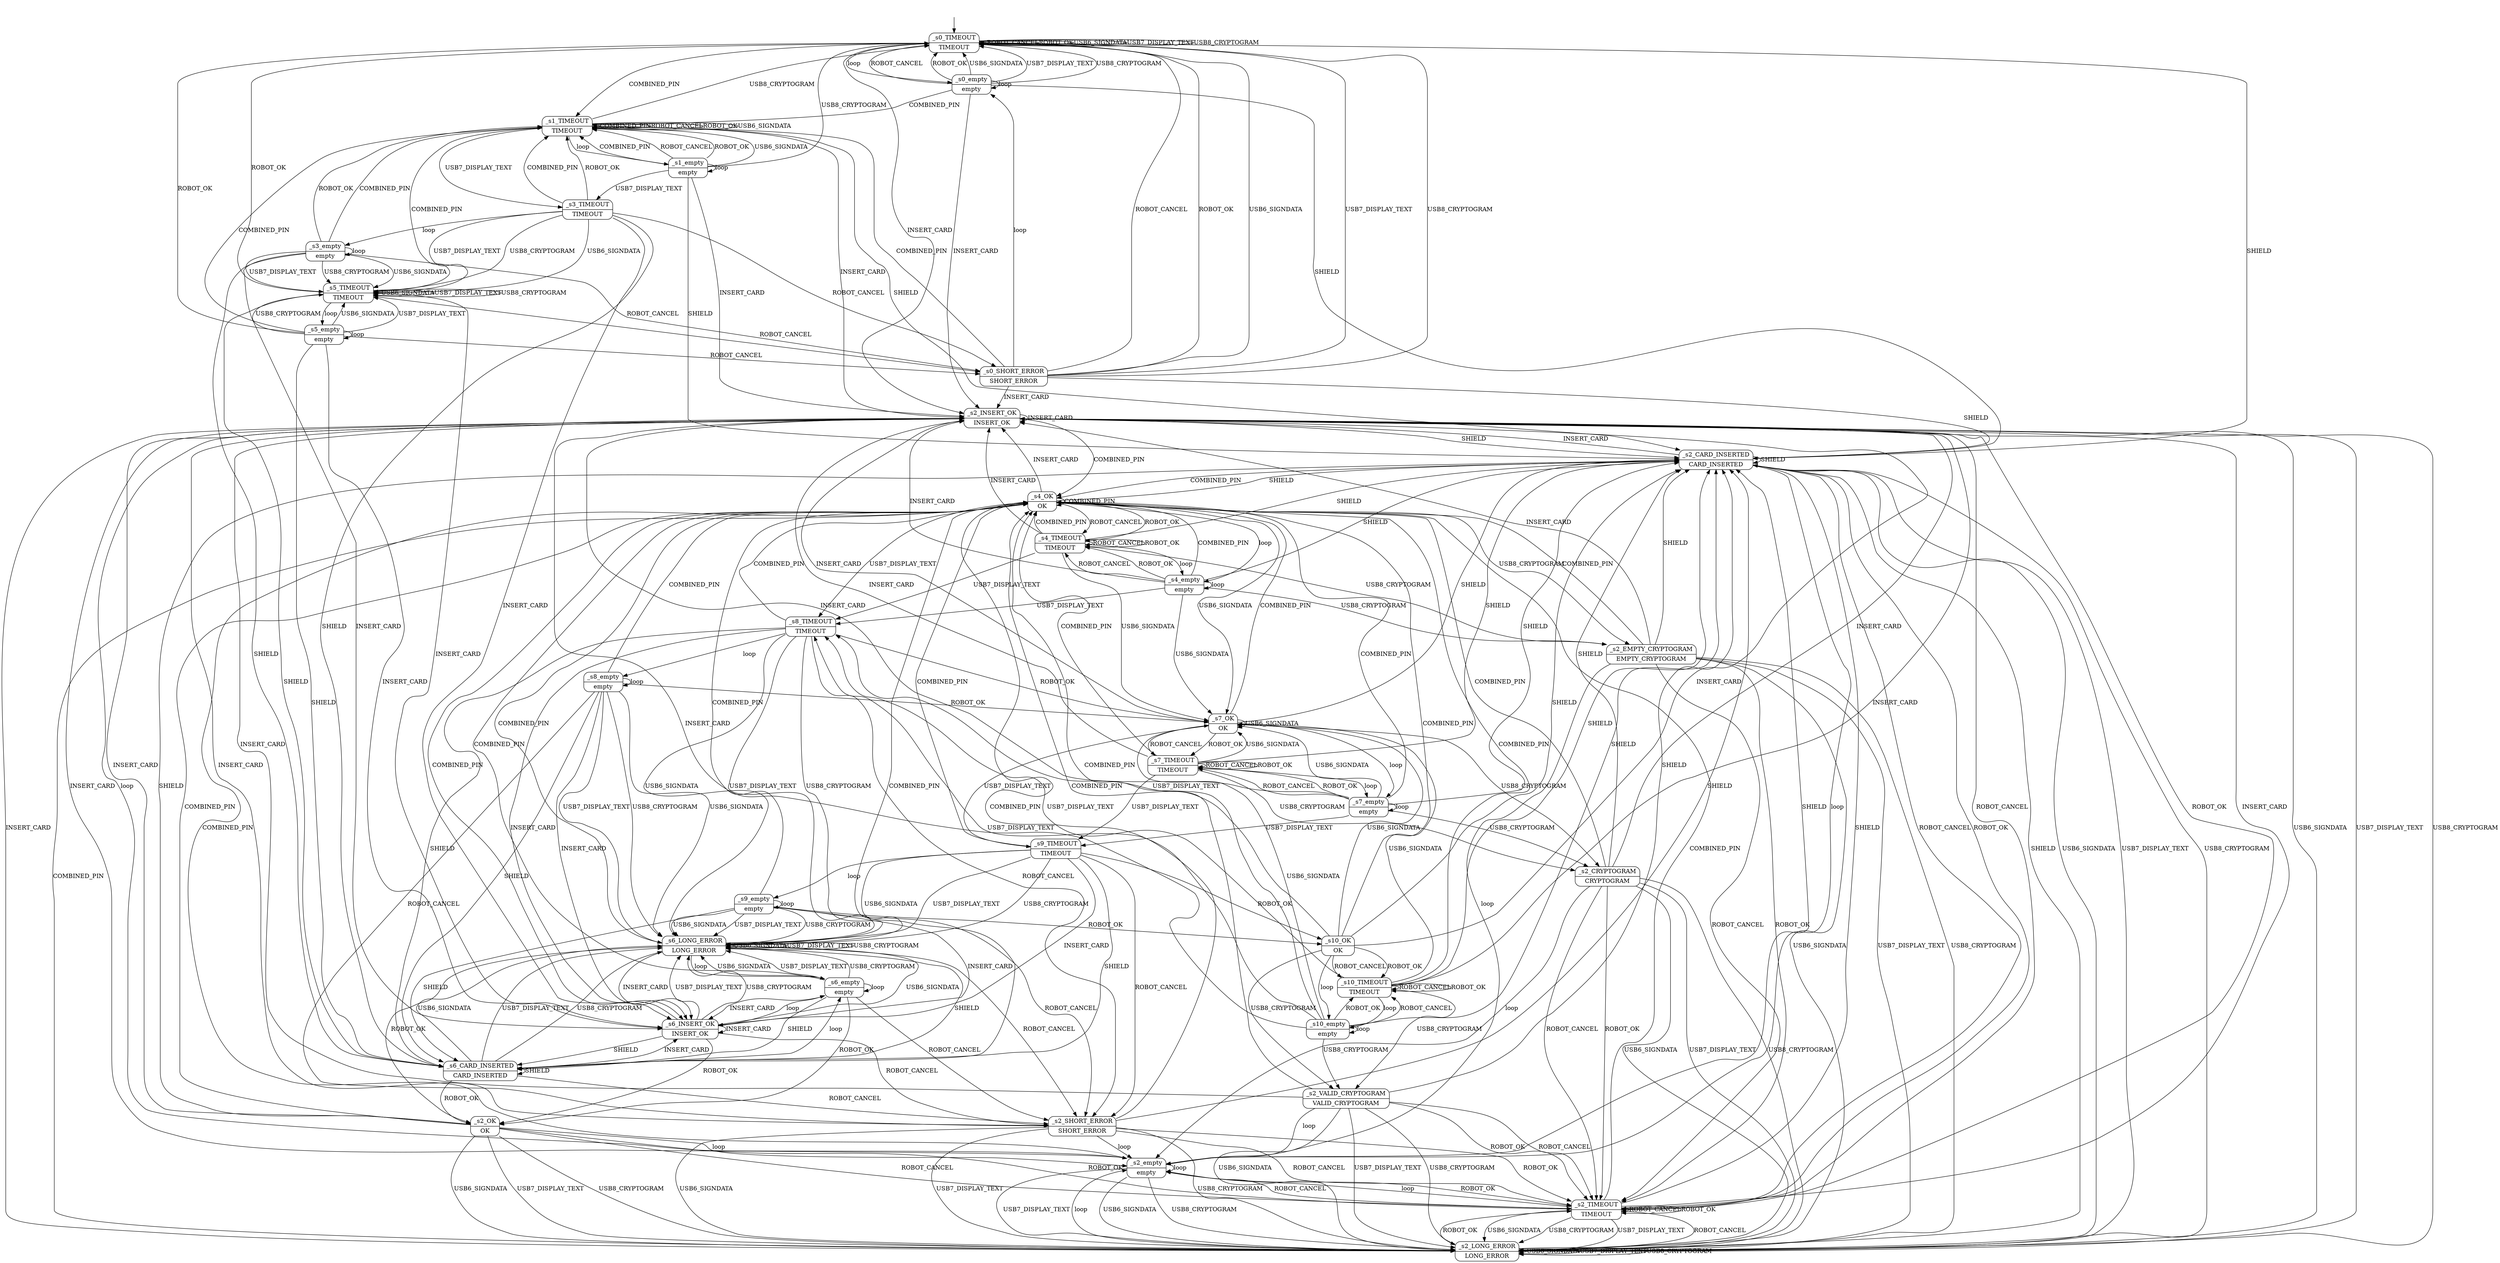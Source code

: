 digraph g {

    __start0 [label="" shape="none"]
    __start0 -> _s0_TIMEOUT

    _s0_SHORT_ERROR [label="{ _s0_SHORT_ERROR | SHORT_ERROR }" shape="record" style="rounded"]
    _s0_TIMEOUT [label="{ _s0_TIMEOUT | TIMEOUT }" shape="record" style="rounded"]
    _s0_empty [label="{ _s0_empty | empty }" shape="record" style="rounded"]
    _s10_OK [label="{ _s10_OK | OK }" shape="record" style="rounded"]
    _s10_TIMEOUT [label="{ _s10_TIMEOUT | TIMEOUT }" shape="record" style="rounded"]
    _s10_empty [label="{ _s10_empty | empty }" shape="record" style="rounded"]
    _s1_TIMEOUT [label="{ _s1_TIMEOUT | TIMEOUT }" shape="record" style="rounded"]
    _s1_empty [label="{ _s1_empty | empty }" shape="record" style="rounded"]
    _s2_CARD_INSERTED [label="{ _s2_CARD_INSERTED | CARD_INSERTED }" shape="record" style="rounded"]
    _s2_CRYPTOGRAM [label="{ _s2_CRYPTOGRAM | CRYPTOGRAM }" shape="record" style="rounded"]
    _s2_EMPTY_CRYPTOGRAM [label="{ _s2_EMPTY_CRYPTOGRAM | EMPTY_CRYPTOGRAM }" shape="record" style="rounded"]
    _s2_INSERT_OK [label="{ _s2_INSERT_OK | INSERT_OK }" shape="record" style="rounded"]
    _s2_LONG_ERROR [label="{ _s2_LONG_ERROR | LONG_ERROR }" shape="record" style="rounded"]
    _s2_OK [label="{ _s2_OK | OK }" shape="record" style="rounded"]
    _s2_SHORT_ERROR [label="{ _s2_SHORT_ERROR | SHORT_ERROR }" shape="record" style="rounded"]
    _s2_TIMEOUT [label="{ _s2_TIMEOUT | TIMEOUT }" shape="record" style="rounded"]
    _s2_VALID_CRYPTOGRAM [label="{ _s2_VALID_CRYPTOGRAM | VALID_CRYPTOGRAM }" shape="record" style="rounded"]
    _s2_empty [label="{ _s2_empty | empty }" shape="record" style="rounded"]
    _s3_TIMEOUT [label="{ _s3_TIMEOUT | TIMEOUT }" shape="record" style="rounded"]
    _s3_empty [label="{ _s3_empty | empty }" shape="record" style="rounded"]
    _s4_OK [label="{ _s4_OK | OK }" shape="record" style="rounded"]
    _s4_TIMEOUT [label="{ _s4_TIMEOUT | TIMEOUT }" shape="record" style="rounded"]
    _s4_empty [label="{ _s4_empty | empty }" shape="record" style="rounded"]
    _s5_TIMEOUT [label="{ _s5_TIMEOUT | TIMEOUT }" shape="record" style="rounded"]
    _s5_empty [label="{ _s5_empty | empty }" shape="record" style="rounded"]
    _s6_CARD_INSERTED [label="{ _s6_CARD_INSERTED | CARD_INSERTED }" shape="record" style="rounded"]
    _s6_INSERT_OK [label="{ _s6_INSERT_OK | INSERT_OK }" shape="record" style="rounded"]
    _s6_LONG_ERROR [label="{ _s6_LONG_ERROR | LONG_ERROR }" shape="record" style="rounded"]
    _s6_empty [label="{ _s6_empty | empty }" shape="record" style="rounded"]
    _s7_OK [label="{ _s7_OK | OK }" shape="record" style="rounded"]
    _s7_TIMEOUT [label="{ _s7_TIMEOUT | TIMEOUT }" shape="record" style="rounded"]
    _s7_empty [label="{ _s7_empty | empty }" shape="record" style="rounded"]
    _s8_TIMEOUT [label="{ _s8_TIMEOUT | TIMEOUT }" shape="record" style="rounded"]
    _s8_empty [label="{ _s8_empty | empty }" shape="record" style="rounded"]
    _s9_TIMEOUT [label="{ _s9_TIMEOUT | TIMEOUT }" shape="record" style="rounded"]
    _s9_empty [label="{ _s9_empty | empty }" shape="record" style="rounded"]

    _s0_SHORT_ERROR -> _s0_TIMEOUT  [label="ROBOT_CANCEL"]
    _s0_SHORT_ERROR -> _s0_TIMEOUT  [label="ROBOT_OK"]
    _s0_SHORT_ERROR -> _s0_TIMEOUT  [label="USB6_SIGNDATA"]
    _s0_SHORT_ERROR -> _s0_TIMEOUT  [label="USB7_DISPLAY_TEXT"]
    _s0_SHORT_ERROR -> _s0_TIMEOUT  [label="USB8_CRYPTOGRAM"]
    _s0_SHORT_ERROR -> _s0_empty  [label="loop"]
    _s0_SHORT_ERROR -> _s1_TIMEOUT  [label="COMBINED_PIN"]
    _s0_SHORT_ERROR -> _s2_CARD_INSERTED  [label="SHIELD"]
    _s0_SHORT_ERROR -> _s2_INSERT_OK  [label="INSERT_CARD"]
    _s0_TIMEOUT -> _s0_TIMEOUT  [label="ROBOT_CANCEL"]
    _s0_TIMEOUT -> _s0_TIMEOUT  [label="ROBOT_OK"]
    _s0_TIMEOUT -> _s0_TIMEOUT  [label="USB6_SIGNDATA"]
    _s0_TIMEOUT -> _s0_TIMEOUT  [label="USB7_DISPLAY_TEXT"]
    _s0_TIMEOUT -> _s0_TIMEOUT  [label="USB8_CRYPTOGRAM"]
    _s0_TIMEOUT -> _s0_empty  [label="loop"]
    _s0_TIMEOUT -> _s1_TIMEOUT  [label="COMBINED_PIN"]
    _s0_TIMEOUT -> _s2_CARD_INSERTED  [label="SHIELD"]
    _s0_TIMEOUT -> _s2_INSERT_OK  [label="INSERT_CARD"]
    _s0_empty -> _s0_TIMEOUT  [label="ROBOT_CANCEL"]
    _s0_empty -> _s0_TIMEOUT  [label="ROBOT_OK"]
    _s0_empty -> _s0_TIMEOUT  [label="USB6_SIGNDATA"]
    _s0_empty -> _s0_TIMEOUT  [label="USB7_DISPLAY_TEXT"]
    _s0_empty -> _s0_TIMEOUT  [label="USB8_CRYPTOGRAM"]
    _s0_empty -> _s0_empty  [label="loop"]
    _s0_empty -> _s1_TIMEOUT  [label="COMBINED_PIN"]
    _s0_empty -> _s2_CARD_INSERTED  [label="SHIELD"]
    _s0_empty -> _s2_INSERT_OK  [label="INSERT_CARD"]
    _s10_OK -> _s10_TIMEOUT  [label="ROBOT_CANCEL"]
    _s10_OK -> _s10_TIMEOUT  [label="ROBOT_OK"]
    _s10_OK -> _s10_empty  [label="loop"]
    _s10_OK -> _s2_CARD_INSERTED  [label="SHIELD"]
    _s10_OK -> _s2_INSERT_OK  [label="INSERT_CARD"]
    _s10_OK -> _s2_VALID_CRYPTOGRAM  [label="USB8_CRYPTOGRAM"]
    _s10_OK -> _s4_OK  [label="COMBINED_PIN"]
    _s10_OK -> _s7_OK  [label="USB6_SIGNDATA"]
    _s10_OK -> _s8_TIMEOUT  [label="USB7_DISPLAY_TEXT"]
    _s10_TIMEOUT -> _s10_TIMEOUT  [label="ROBOT_CANCEL"]
    _s10_TIMEOUT -> _s10_TIMEOUT  [label="ROBOT_OK"]
    _s10_TIMEOUT -> _s10_empty  [label="loop"]
    _s10_TIMEOUT -> _s2_CARD_INSERTED  [label="SHIELD"]
    _s10_TIMEOUT -> _s2_INSERT_OK  [label="INSERT_CARD"]
    _s10_TIMEOUT -> _s2_VALID_CRYPTOGRAM  [label="USB8_CRYPTOGRAM"]
    _s10_TIMEOUT -> _s4_OK  [label="COMBINED_PIN"]
    _s10_TIMEOUT -> _s7_OK  [label="USB6_SIGNDATA"]
    _s10_TIMEOUT -> _s8_TIMEOUT  [label="USB7_DISPLAY_TEXT"]
    _s10_empty -> _s10_TIMEOUT  [label="ROBOT_CANCEL"]
    _s10_empty -> _s10_TIMEOUT  [label="ROBOT_OK"]
    _s10_empty -> _s10_empty  [label="loop"]
    _s10_empty -> _s2_CARD_INSERTED  [label="SHIELD"]
    _s10_empty -> _s2_INSERT_OK  [label="INSERT_CARD"]
    _s10_empty -> _s2_VALID_CRYPTOGRAM  [label="USB8_CRYPTOGRAM"]
    _s10_empty -> _s4_OK  [label="COMBINED_PIN"]
    _s10_empty -> _s7_OK  [label="USB6_SIGNDATA"]
    _s10_empty -> _s8_TIMEOUT  [label="USB7_DISPLAY_TEXT"]
    _s1_TIMEOUT -> _s0_TIMEOUT  [label="USB8_CRYPTOGRAM"]
    _s1_TIMEOUT -> _s1_TIMEOUT  [label="COMBINED_PIN"]
    _s1_TIMEOUT -> _s1_TIMEOUT  [label="ROBOT_CANCEL"]
    _s1_TIMEOUT -> _s1_TIMEOUT  [label="ROBOT_OK"]
    _s1_TIMEOUT -> _s1_TIMEOUT  [label="USB6_SIGNDATA"]
    _s1_TIMEOUT -> _s1_empty  [label="loop"]
    _s1_TIMEOUT -> _s2_CARD_INSERTED  [label="SHIELD"]
    _s1_TIMEOUT -> _s2_INSERT_OK  [label="INSERT_CARD"]
    _s1_TIMEOUT -> _s3_TIMEOUT  [label="USB7_DISPLAY_TEXT"]
    _s1_empty -> _s0_TIMEOUT  [label="USB8_CRYPTOGRAM"]
    _s1_empty -> _s1_TIMEOUT  [label="COMBINED_PIN"]
    _s1_empty -> _s1_TIMEOUT  [label="ROBOT_CANCEL"]
    _s1_empty -> _s1_TIMEOUT  [label="ROBOT_OK"]
    _s1_empty -> _s1_TIMEOUT  [label="USB6_SIGNDATA"]
    _s1_empty -> _s1_empty  [label="loop"]
    _s1_empty -> _s2_CARD_INSERTED  [label="SHIELD"]
    _s1_empty -> _s2_INSERT_OK  [label="INSERT_CARD"]
    _s1_empty -> _s3_TIMEOUT  [label="USB7_DISPLAY_TEXT"]
    _s2_CARD_INSERTED -> _s2_CARD_INSERTED  [label="SHIELD"]
    _s2_CARD_INSERTED -> _s2_INSERT_OK  [label="INSERT_CARD"]
    _s2_CARD_INSERTED -> _s2_LONG_ERROR  [label="USB6_SIGNDATA"]
    _s2_CARD_INSERTED -> _s2_LONG_ERROR  [label="USB7_DISPLAY_TEXT"]
    _s2_CARD_INSERTED -> _s2_LONG_ERROR  [label="USB8_CRYPTOGRAM"]
    _s2_CARD_INSERTED -> _s2_TIMEOUT  [label="ROBOT_CANCEL"]
    _s2_CARD_INSERTED -> _s2_TIMEOUT  [label="ROBOT_OK"]
    _s2_CARD_INSERTED -> _s2_empty  [label="loop"]
    _s2_CARD_INSERTED -> _s4_OK  [label="COMBINED_PIN"]
    _s2_CRYPTOGRAM -> _s2_CARD_INSERTED  [label="SHIELD"]
    _s2_CRYPTOGRAM -> _s2_INSERT_OK  [label="INSERT_CARD"]
    _s2_CRYPTOGRAM -> _s2_LONG_ERROR  [label="USB6_SIGNDATA"]
    _s2_CRYPTOGRAM -> _s2_LONG_ERROR  [label="USB7_DISPLAY_TEXT"]
    _s2_CRYPTOGRAM -> _s2_LONG_ERROR  [label="USB8_CRYPTOGRAM"]
    _s2_CRYPTOGRAM -> _s2_TIMEOUT  [label="ROBOT_CANCEL"]
    _s2_CRYPTOGRAM -> _s2_TIMEOUT  [label="ROBOT_OK"]
    _s2_CRYPTOGRAM -> _s2_empty  [label="loop"]
    _s2_CRYPTOGRAM -> _s4_OK  [label="COMBINED_PIN"]
    _s2_EMPTY_CRYPTOGRAM -> _s2_CARD_INSERTED  [label="SHIELD"]
    _s2_EMPTY_CRYPTOGRAM -> _s2_INSERT_OK  [label="INSERT_CARD"]
    _s2_EMPTY_CRYPTOGRAM -> _s2_LONG_ERROR  [label="USB6_SIGNDATA"]
    _s2_EMPTY_CRYPTOGRAM -> _s2_LONG_ERROR  [label="USB7_DISPLAY_TEXT"]
    _s2_EMPTY_CRYPTOGRAM -> _s2_LONG_ERROR  [label="USB8_CRYPTOGRAM"]
    _s2_EMPTY_CRYPTOGRAM -> _s2_TIMEOUT  [label="ROBOT_CANCEL"]
    _s2_EMPTY_CRYPTOGRAM -> _s2_TIMEOUT  [label="ROBOT_OK"]
    _s2_EMPTY_CRYPTOGRAM -> _s2_empty  [label="loop"]
    _s2_EMPTY_CRYPTOGRAM -> _s4_OK  [label="COMBINED_PIN"]
    _s2_INSERT_OK -> _s2_CARD_INSERTED  [label="SHIELD"]
    _s2_INSERT_OK -> _s2_INSERT_OK  [label="INSERT_CARD"]
    _s2_INSERT_OK -> _s2_LONG_ERROR  [label="USB6_SIGNDATA"]
    _s2_INSERT_OK -> _s2_LONG_ERROR  [label="USB7_DISPLAY_TEXT"]
    _s2_INSERT_OK -> _s2_LONG_ERROR  [label="USB8_CRYPTOGRAM"]
    _s2_INSERT_OK -> _s2_TIMEOUT  [label="ROBOT_CANCEL"]
    _s2_INSERT_OK -> _s2_TIMEOUT  [label="ROBOT_OK"]
    _s2_INSERT_OK -> _s2_empty  [label="loop"]
    _s2_INSERT_OK -> _s4_OK  [label="COMBINED_PIN"]
    _s2_LONG_ERROR -> _s2_CARD_INSERTED  [label="SHIELD"]
    _s2_LONG_ERROR -> _s2_INSERT_OK  [label="INSERT_CARD"]
    _s2_LONG_ERROR -> _s2_LONG_ERROR  [label="USB6_SIGNDATA"]
    _s2_LONG_ERROR -> _s2_LONG_ERROR  [label="USB7_DISPLAY_TEXT"]
    _s2_LONG_ERROR -> _s2_LONG_ERROR  [label="USB8_CRYPTOGRAM"]
    _s2_LONG_ERROR -> _s2_TIMEOUT  [label="ROBOT_CANCEL"]
    _s2_LONG_ERROR -> _s2_TIMEOUT  [label="ROBOT_OK"]
    _s2_LONG_ERROR -> _s2_empty  [label="loop"]
    _s2_LONG_ERROR -> _s4_OK  [label="COMBINED_PIN"]
    _s2_OK -> _s2_CARD_INSERTED  [label="SHIELD"]
    _s2_OK -> _s2_INSERT_OK  [label="INSERT_CARD"]
    _s2_OK -> _s2_LONG_ERROR  [label="USB6_SIGNDATA"]
    _s2_OK -> _s2_LONG_ERROR  [label="USB7_DISPLAY_TEXT"]
    _s2_OK -> _s2_LONG_ERROR  [label="USB8_CRYPTOGRAM"]
    _s2_OK -> _s2_TIMEOUT  [label="ROBOT_CANCEL"]
    _s2_OK -> _s2_TIMEOUT  [label="ROBOT_OK"]
    _s2_OK -> _s2_empty  [label="loop"]
    _s2_OK -> _s4_OK  [label="COMBINED_PIN"]
    _s2_SHORT_ERROR -> _s2_CARD_INSERTED  [label="SHIELD"]
    _s2_SHORT_ERROR -> _s2_INSERT_OK  [label="INSERT_CARD"]
    _s2_SHORT_ERROR -> _s2_LONG_ERROR  [label="USB6_SIGNDATA"]
    _s2_SHORT_ERROR -> _s2_LONG_ERROR  [label="USB7_DISPLAY_TEXT"]
    _s2_SHORT_ERROR -> _s2_LONG_ERROR  [label="USB8_CRYPTOGRAM"]
    _s2_SHORT_ERROR -> _s2_TIMEOUT  [label="ROBOT_CANCEL"]
    _s2_SHORT_ERROR -> _s2_TIMEOUT  [label="ROBOT_OK"]
    _s2_SHORT_ERROR -> _s2_empty  [label="loop"]
    _s2_SHORT_ERROR -> _s4_OK  [label="COMBINED_PIN"]
    _s2_TIMEOUT -> _s2_CARD_INSERTED  [label="SHIELD"]
    _s2_TIMEOUT -> _s2_INSERT_OK  [label="INSERT_CARD"]
    _s2_TIMEOUT -> _s2_LONG_ERROR  [label="USB6_SIGNDATA"]
    _s2_TIMEOUT -> _s2_LONG_ERROR  [label="USB7_DISPLAY_TEXT"]
    _s2_TIMEOUT -> _s2_LONG_ERROR  [label="USB8_CRYPTOGRAM"]
    _s2_TIMEOUT -> _s2_TIMEOUT  [label="ROBOT_CANCEL"]
    _s2_TIMEOUT -> _s2_TIMEOUT  [label="ROBOT_OK"]
    _s2_TIMEOUT -> _s2_empty  [label="loop"]
    _s2_TIMEOUT -> _s4_OK  [label="COMBINED_PIN"]
    _s2_VALID_CRYPTOGRAM -> _s2_CARD_INSERTED  [label="SHIELD"]
    _s2_VALID_CRYPTOGRAM -> _s2_INSERT_OK  [label="INSERT_CARD"]
    _s2_VALID_CRYPTOGRAM -> _s2_LONG_ERROR  [label="USB6_SIGNDATA"]
    _s2_VALID_CRYPTOGRAM -> _s2_LONG_ERROR  [label="USB7_DISPLAY_TEXT"]
    _s2_VALID_CRYPTOGRAM -> _s2_LONG_ERROR  [label="USB8_CRYPTOGRAM"]
    _s2_VALID_CRYPTOGRAM -> _s2_TIMEOUT  [label="ROBOT_CANCEL"]
    _s2_VALID_CRYPTOGRAM -> _s2_TIMEOUT  [label="ROBOT_OK"]
    _s2_VALID_CRYPTOGRAM -> _s2_empty  [label="loop"]
    _s2_VALID_CRYPTOGRAM -> _s4_OK  [label="COMBINED_PIN"]
    _s2_empty -> _s2_CARD_INSERTED  [label="SHIELD"]
    _s2_empty -> _s2_INSERT_OK  [label="INSERT_CARD"]
    _s2_empty -> _s2_LONG_ERROR  [label="USB6_SIGNDATA"]
    _s2_empty -> _s2_LONG_ERROR  [label="USB7_DISPLAY_TEXT"]
    _s2_empty -> _s2_LONG_ERROR  [label="USB8_CRYPTOGRAM"]
    _s2_empty -> _s2_TIMEOUT  [label="ROBOT_CANCEL"]
    _s2_empty -> _s2_TIMEOUT  [label="ROBOT_OK"]
    _s2_empty -> _s2_empty  [label="loop"]
    _s2_empty -> _s4_OK  [label="COMBINED_PIN"]
    _s3_TIMEOUT -> _s0_SHORT_ERROR  [label="ROBOT_CANCEL"]
    _s3_TIMEOUT -> _s1_TIMEOUT  [label="COMBINED_PIN"]
    _s3_TIMEOUT -> _s1_TIMEOUT  [label="ROBOT_OK"]
    _s3_TIMEOUT -> _s3_empty  [label="loop"]
    _s3_TIMEOUT -> _s5_TIMEOUT  [label="USB6_SIGNDATA"]
    _s3_TIMEOUT -> _s5_TIMEOUT  [label="USB7_DISPLAY_TEXT"]
    _s3_TIMEOUT -> _s5_TIMEOUT  [label="USB8_CRYPTOGRAM"]
    _s3_TIMEOUT -> _s6_CARD_INSERTED  [label="SHIELD"]
    _s3_TIMEOUT -> _s6_INSERT_OK  [label="INSERT_CARD"]
    _s3_empty -> _s0_SHORT_ERROR  [label="ROBOT_CANCEL"]
    _s3_empty -> _s1_TIMEOUT  [label="COMBINED_PIN"]
    _s3_empty -> _s1_TIMEOUT  [label="ROBOT_OK"]
    _s3_empty -> _s3_empty  [label="loop"]
    _s3_empty -> _s5_TIMEOUT  [label="USB6_SIGNDATA"]
    _s3_empty -> _s5_TIMEOUT  [label="USB7_DISPLAY_TEXT"]
    _s3_empty -> _s5_TIMEOUT  [label="USB8_CRYPTOGRAM"]
    _s3_empty -> _s6_CARD_INSERTED  [label="SHIELD"]
    _s3_empty -> _s6_INSERT_OK  [label="INSERT_CARD"]
    _s4_OK -> _s2_CARD_INSERTED  [label="SHIELD"]
    _s4_OK -> _s2_EMPTY_CRYPTOGRAM  [label="USB8_CRYPTOGRAM"]
    _s4_OK -> _s2_INSERT_OK  [label="INSERT_CARD"]
    _s4_OK -> _s4_OK  [label="COMBINED_PIN"]
    _s4_OK -> _s4_TIMEOUT  [label="ROBOT_CANCEL"]
    _s4_OK -> _s4_TIMEOUT  [label="ROBOT_OK"]
    _s4_OK -> _s4_empty  [label="loop"]
    _s4_OK -> _s7_OK  [label="USB6_SIGNDATA"]
    _s4_OK -> _s8_TIMEOUT  [label="USB7_DISPLAY_TEXT"]
    _s4_TIMEOUT -> _s2_CARD_INSERTED  [label="SHIELD"]
    _s4_TIMEOUT -> _s2_EMPTY_CRYPTOGRAM  [label="USB8_CRYPTOGRAM"]
    _s4_TIMEOUT -> _s2_INSERT_OK  [label="INSERT_CARD"]
    _s4_TIMEOUT -> _s4_OK  [label="COMBINED_PIN"]
    _s4_TIMEOUT -> _s4_TIMEOUT  [label="ROBOT_CANCEL"]
    _s4_TIMEOUT -> _s4_TIMEOUT  [label="ROBOT_OK"]
    _s4_TIMEOUT -> _s4_empty  [label="loop"]
    _s4_TIMEOUT -> _s7_OK  [label="USB6_SIGNDATA"]
    _s4_TIMEOUT -> _s8_TIMEOUT  [label="USB7_DISPLAY_TEXT"]
    _s4_empty -> _s2_CARD_INSERTED  [label="SHIELD"]
    _s4_empty -> _s2_EMPTY_CRYPTOGRAM  [label="USB8_CRYPTOGRAM"]
    _s4_empty -> _s2_INSERT_OK  [label="INSERT_CARD"]
    _s4_empty -> _s4_OK  [label="COMBINED_PIN"]
    _s4_empty -> _s4_TIMEOUT  [label="ROBOT_CANCEL"]
    _s4_empty -> _s4_TIMEOUT  [label="ROBOT_OK"]
    _s4_empty -> _s4_empty  [label="loop"]
    _s4_empty -> _s7_OK  [label="USB6_SIGNDATA"]
    _s4_empty -> _s8_TIMEOUT  [label="USB7_DISPLAY_TEXT"]
    _s5_TIMEOUT -> _s0_SHORT_ERROR  [label="ROBOT_CANCEL"]
    _s5_TIMEOUT -> _s0_TIMEOUT  [label="ROBOT_OK"]
    _s5_TIMEOUT -> _s1_TIMEOUT  [label="COMBINED_PIN"]
    _s5_TIMEOUT -> _s5_TIMEOUT  [label="USB6_SIGNDATA"]
    _s5_TIMEOUT -> _s5_TIMEOUT  [label="USB7_DISPLAY_TEXT"]
    _s5_TIMEOUT -> _s5_TIMEOUT  [label="USB8_CRYPTOGRAM"]
    _s5_TIMEOUT -> _s5_empty  [label="loop"]
    _s5_TIMEOUT -> _s6_CARD_INSERTED  [label="SHIELD"]
    _s5_TIMEOUT -> _s6_INSERT_OK  [label="INSERT_CARD"]
    _s5_empty -> _s0_SHORT_ERROR  [label="ROBOT_CANCEL"]
    _s5_empty -> _s0_TIMEOUT  [label="ROBOT_OK"]
    _s5_empty -> _s1_TIMEOUT  [label="COMBINED_PIN"]
    _s5_empty -> _s5_TIMEOUT  [label="USB6_SIGNDATA"]
    _s5_empty -> _s5_TIMEOUT  [label="USB7_DISPLAY_TEXT"]
    _s5_empty -> _s5_TIMEOUT  [label="USB8_CRYPTOGRAM"]
    _s5_empty -> _s5_empty  [label="loop"]
    _s5_empty -> _s6_CARD_INSERTED  [label="SHIELD"]
    _s5_empty -> _s6_INSERT_OK  [label="INSERT_CARD"]
    _s6_CARD_INSERTED -> _s2_OK  [label="ROBOT_OK"]
    _s6_CARD_INSERTED -> _s2_SHORT_ERROR  [label="ROBOT_CANCEL"]
    _s6_CARD_INSERTED -> _s4_OK  [label="COMBINED_PIN"]
    _s6_CARD_INSERTED -> _s6_CARD_INSERTED  [label="SHIELD"]
    _s6_CARD_INSERTED -> _s6_INSERT_OK  [label="INSERT_CARD"]
    _s6_CARD_INSERTED -> _s6_LONG_ERROR  [label="USB6_SIGNDATA"]
    _s6_CARD_INSERTED -> _s6_LONG_ERROR  [label="USB7_DISPLAY_TEXT"]
    _s6_CARD_INSERTED -> _s6_LONG_ERROR  [label="USB8_CRYPTOGRAM"]
    _s6_CARD_INSERTED -> _s6_empty  [label="loop"]
    _s6_INSERT_OK -> _s2_OK  [label="ROBOT_OK"]
    _s6_INSERT_OK -> _s2_SHORT_ERROR  [label="ROBOT_CANCEL"]
    _s6_INSERT_OK -> _s4_OK  [label="COMBINED_PIN"]
    _s6_INSERT_OK -> _s6_CARD_INSERTED  [label="SHIELD"]
    _s6_INSERT_OK -> _s6_INSERT_OK  [label="INSERT_CARD"]
    _s6_INSERT_OK -> _s6_LONG_ERROR  [label="USB6_SIGNDATA"]
    _s6_INSERT_OK -> _s6_LONG_ERROR  [label="USB7_DISPLAY_TEXT"]
    _s6_INSERT_OK -> _s6_LONG_ERROR  [label="USB8_CRYPTOGRAM"]
    _s6_INSERT_OK -> _s6_empty  [label="loop"]
    _s6_LONG_ERROR -> _s2_OK  [label="ROBOT_OK"]
    _s6_LONG_ERROR -> _s2_SHORT_ERROR  [label="ROBOT_CANCEL"]
    _s6_LONG_ERROR -> _s4_OK  [label="COMBINED_PIN"]
    _s6_LONG_ERROR -> _s6_CARD_INSERTED  [label="SHIELD"]
    _s6_LONG_ERROR -> _s6_INSERT_OK  [label="INSERT_CARD"]
    _s6_LONG_ERROR -> _s6_LONG_ERROR  [label="USB6_SIGNDATA"]
    _s6_LONG_ERROR -> _s6_LONG_ERROR  [label="USB7_DISPLAY_TEXT"]
    _s6_LONG_ERROR -> _s6_LONG_ERROR  [label="USB8_CRYPTOGRAM"]
    _s6_LONG_ERROR -> _s6_empty  [label="loop"]
    _s6_empty -> _s2_OK  [label="ROBOT_OK"]
    _s6_empty -> _s2_SHORT_ERROR  [label="ROBOT_CANCEL"]
    _s6_empty -> _s4_OK  [label="COMBINED_PIN"]
    _s6_empty -> _s6_CARD_INSERTED  [label="SHIELD"]
    _s6_empty -> _s6_INSERT_OK  [label="INSERT_CARD"]
    _s6_empty -> _s6_LONG_ERROR  [label="USB6_SIGNDATA"]
    _s6_empty -> _s6_LONG_ERROR  [label="USB7_DISPLAY_TEXT"]
    _s6_empty -> _s6_LONG_ERROR  [label="USB8_CRYPTOGRAM"]
    _s6_empty -> _s6_empty  [label="loop"]
    _s7_OK -> _s2_CARD_INSERTED  [label="SHIELD"]
    _s7_OK -> _s2_CRYPTOGRAM  [label="USB8_CRYPTOGRAM"]
    _s7_OK -> _s2_INSERT_OK  [label="INSERT_CARD"]
    _s7_OK -> _s4_OK  [label="COMBINED_PIN"]
    _s7_OK -> _s7_OK  [label="USB6_SIGNDATA"]
    _s7_OK -> _s7_TIMEOUT  [label="ROBOT_CANCEL"]
    _s7_OK -> _s7_TIMEOUT  [label="ROBOT_OK"]
    _s7_OK -> _s7_empty  [label="loop"]
    _s7_OK -> _s9_TIMEOUT  [label="USB7_DISPLAY_TEXT"]
    _s7_TIMEOUT -> _s2_CARD_INSERTED  [label="SHIELD"]
    _s7_TIMEOUT -> _s2_CRYPTOGRAM  [label="USB8_CRYPTOGRAM"]
    _s7_TIMEOUT -> _s2_INSERT_OK  [label="INSERT_CARD"]
    _s7_TIMEOUT -> _s4_OK  [label="COMBINED_PIN"]
    _s7_TIMEOUT -> _s7_OK  [label="USB6_SIGNDATA"]
    _s7_TIMEOUT -> _s7_TIMEOUT  [label="ROBOT_CANCEL"]
    _s7_TIMEOUT -> _s7_TIMEOUT  [label="ROBOT_OK"]
    _s7_TIMEOUT -> _s7_empty  [label="loop"]
    _s7_TIMEOUT -> _s9_TIMEOUT  [label="USB7_DISPLAY_TEXT"]
    _s7_empty -> _s2_CARD_INSERTED  [label="SHIELD"]
    _s7_empty -> _s2_CRYPTOGRAM  [label="USB8_CRYPTOGRAM"]
    _s7_empty -> _s2_INSERT_OK  [label="INSERT_CARD"]
    _s7_empty -> _s4_OK  [label="COMBINED_PIN"]
    _s7_empty -> _s7_OK  [label="USB6_SIGNDATA"]
    _s7_empty -> _s7_TIMEOUT  [label="ROBOT_CANCEL"]
    _s7_empty -> _s7_TIMEOUT  [label="ROBOT_OK"]
    _s7_empty -> _s7_empty  [label="loop"]
    _s7_empty -> _s9_TIMEOUT  [label="USB7_DISPLAY_TEXT"]
    _s8_TIMEOUT -> _s2_SHORT_ERROR  [label="ROBOT_CANCEL"]
    _s8_TIMEOUT -> _s4_OK  [label="COMBINED_PIN"]
    _s8_TIMEOUT -> _s6_CARD_INSERTED  [label="SHIELD"]
    _s8_TIMEOUT -> _s6_INSERT_OK  [label="INSERT_CARD"]
    _s8_TIMEOUT -> _s6_LONG_ERROR  [label="USB6_SIGNDATA"]
    _s8_TIMEOUT -> _s6_LONG_ERROR  [label="USB7_DISPLAY_TEXT"]
    _s8_TIMEOUT -> _s6_LONG_ERROR  [label="USB8_CRYPTOGRAM"]
    _s8_TIMEOUT -> _s7_OK  [label="ROBOT_OK"]
    _s8_TIMEOUT -> _s8_empty  [label="loop"]
    _s8_empty -> _s2_SHORT_ERROR  [label="ROBOT_CANCEL"]
    _s8_empty -> _s4_OK  [label="COMBINED_PIN"]
    _s8_empty -> _s6_CARD_INSERTED  [label="SHIELD"]
    _s8_empty -> _s6_INSERT_OK  [label="INSERT_CARD"]
    _s8_empty -> _s6_LONG_ERROR  [label="USB6_SIGNDATA"]
    _s8_empty -> _s6_LONG_ERROR  [label="USB7_DISPLAY_TEXT"]
    _s8_empty -> _s6_LONG_ERROR  [label="USB8_CRYPTOGRAM"]
    _s8_empty -> _s7_OK  [label="ROBOT_OK"]
    _s8_empty -> _s8_empty  [label="loop"]
    _s9_TIMEOUT -> _s10_OK  [label="ROBOT_OK"]
    _s9_TIMEOUT -> _s2_SHORT_ERROR  [label="ROBOT_CANCEL"]
    _s9_TIMEOUT -> _s4_OK  [label="COMBINED_PIN"]
    _s9_TIMEOUT -> _s6_CARD_INSERTED  [label="SHIELD"]
    _s9_TIMEOUT -> _s6_INSERT_OK  [label="INSERT_CARD"]
    _s9_TIMEOUT -> _s6_LONG_ERROR  [label="USB6_SIGNDATA"]
    _s9_TIMEOUT -> _s6_LONG_ERROR  [label="USB7_DISPLAY_TEXT"]
    _s9_TIMEOUT -> _s6_LONG_ERROR  [label="USB8_CRYPTOGRAM"]
    _s9_TIMEOUT -> _s9_empty  [label="loop"]
    _s9_empty -> _s10_OK  [label="ROBOT_OK"]
    _s9_empty -> _s2_SHORT_ERROR  [label="ROBOT_CANCEL"]
    _s9_empty -> _s4_OK  [label="COMBINED_PIN"]
    _s9_empty -> _s6_CARD_INSERTED  [label="SHIELD"]
    _s9_empty -> _s6_INSERT_OK  [label="INSERT_CARD"]
    _s9_empty -> _s6_LONG_ERROR  [label="USB6_SIGNDATA"]
    _s9_empty -> _s6_LONG_ERROR  [label="USB7_DISPLAY_TEXT"]
    _s9_empty -> _s6_LONG_ERROR  [label="USB8_CRYPTOGRAM"]
    _s9_empty -> _s9_empty  [label="loop"]
}
